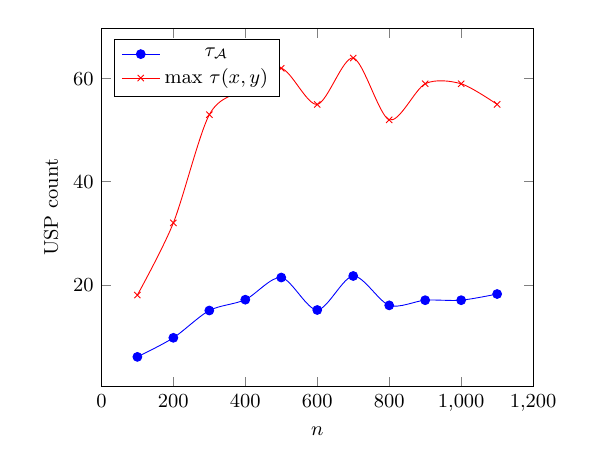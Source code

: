 \tikzstyle{textstyle}=[font=\fontsize{9}{9}\selectfont]
\begin{tikzpicture}[textstyle, scale=0.8]
    \begin{axis}[
        xlabel={$n$},
        ylabel={USP count},
		legend pos=north west
        ]
        
    \addplot[smooth,mark=*,blue] plot coordinates {
		(100,6.0)
		(200,9.7)
		(300,15.0)
		(400,17.1)
		(500,21.4)
		(600,15.1)
		(700,21.7)
		(800,16.0)
		(900,17.0)
		(1000,17.0)
		(1100,18.2)
    };
    \addlegendentry{$\tau_{\mathcal{A}}$}

    \addplot[smooth,color=red,mark=x] plot coordinates {
		(100,18)
		(200,32)
		(300,53)
		(400,58)
		(500,62)
		(600,55)
		(700,64)
		(800,52)
		(900,59)
		(1000,59)
		(1100,55)
    };
    \addlegendentry{max $\tau(x, y)$}
    
    \end{axis}
\end{tikzpicture}
